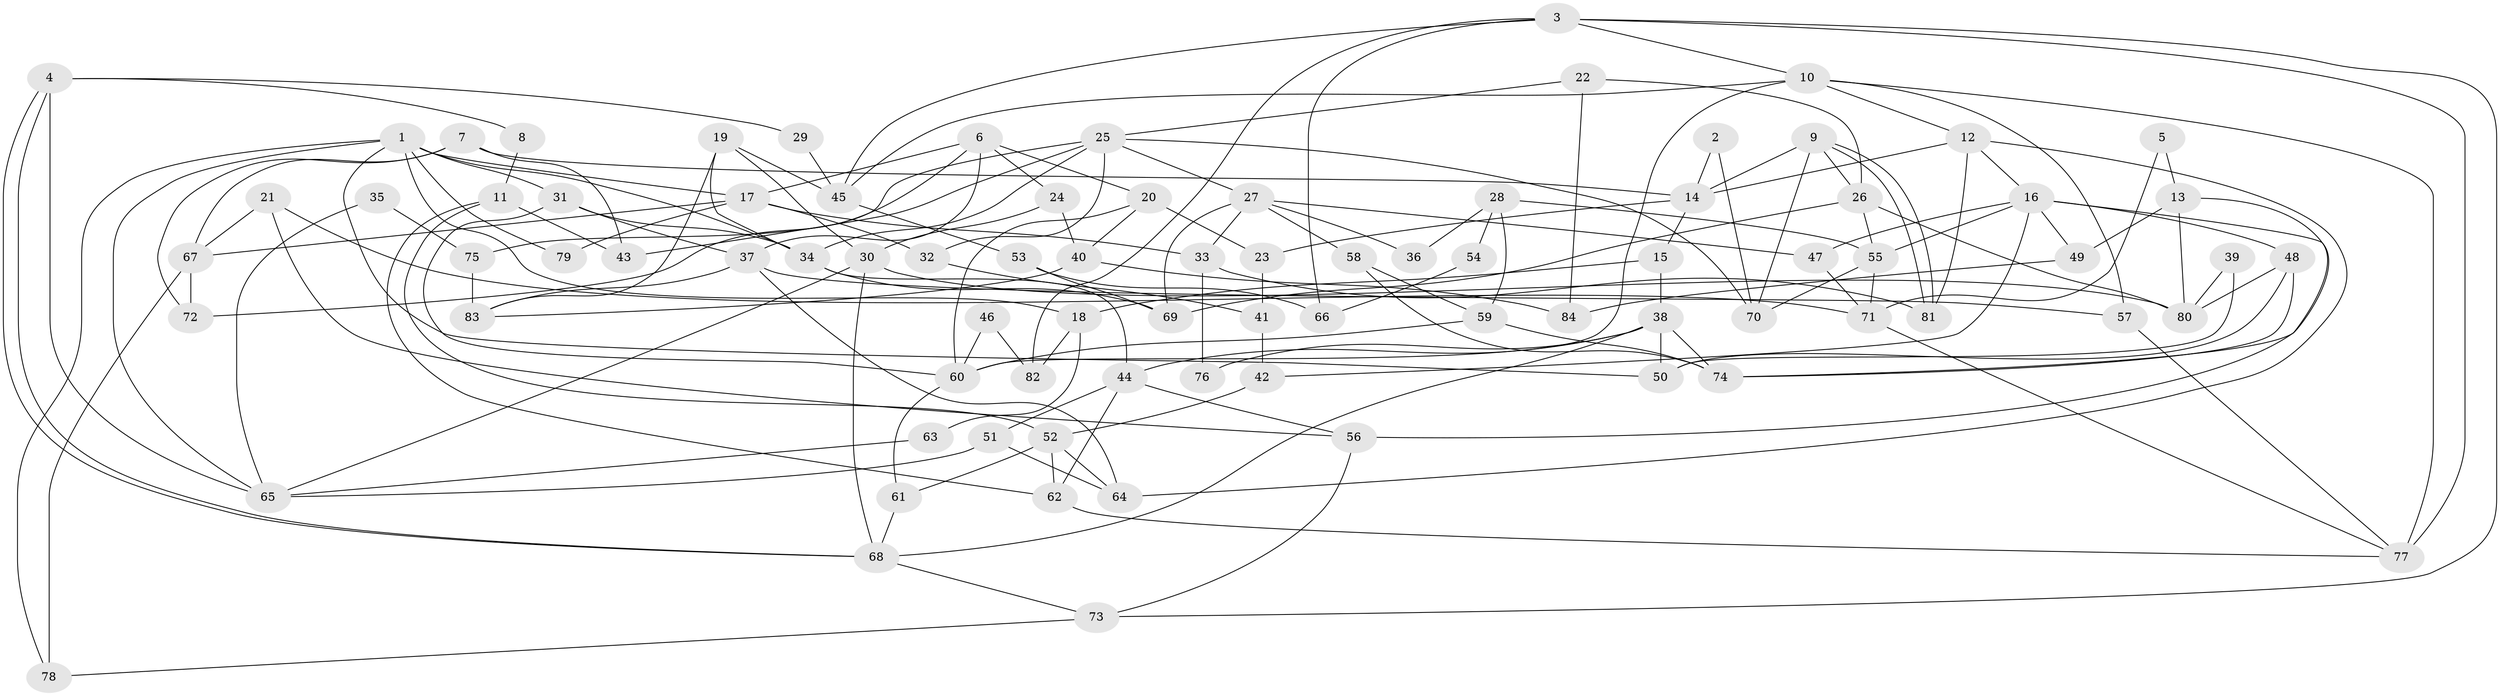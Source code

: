 // Generated by graph-tools (version 1.1) at 2025/15/03/09/25 04:15:08]
// undirected, 84 vertices, 168 edges
graph export_dot {
graph [start="1"]
  node [color=gray90,style=filled];
  1;
  2;
  3;
  4;
  5;
  6;
  7;
  8;
  9;
  10;
  11;
  12;
  13;
  14;
  15;
  16;
  17;
  18;
  19;
  20;
  21;
  22;
  23;
  24;
  25;
  26;
  27;
  28;
  29;
  30;
  31;
  32;
  33;
  34;
  35;
  36;
  37;
  38;
  39;
  40;
  41;
  42;
  43;
  44;
  45;
  46;
  47;
  48;
  49;
  50;
  51;
  52;
  53;
  54;
  55;
  56;
  57;
  58;
  59;
  60;
  61;
  62;
  63;
  64;
  65;
  66;
  67;
  68;
  69;
  70;
  71;
  72;
  73;
  74;
  75;
  76;
  77;
  78;
  79;
  80;
  81;
  82;
  83;
  84;
  1 -- 34;
  1 -- 31;
  1 -- 17;
  1 -- 18;
  1 -- 50;
  1 -- 65;
  1 -- 78;
  1 -- 79;
  2 -- 14;
  2 -- 70;
  3 -- 73;
  3 -- 77;
  3 -- 10;
  3 -- 45;
  3 -- 66;
  3 -- 82;
  4 -- 68;
  4 -- 68;
  4 -- 65;
  4 -- 8;
  4 -- 29;
  5 -- 71;
  5 -- 13;
  6 -- 20;
  6 -- 17;
  6 -- 24;
  6 -- 37;
  6 -- 72;
  7 -- 67;
  7 -- 72;
  7 -- 14;
  7 -- 43;
  8 -- 11;
  9 -- 81;
  9 -- 81;
  9 -- 14;
  9 -- 26;
  9 -- 70;
  10 -- 12;
  10 -- 45;
  10 -- 57;
  10 -- 60;
  10 -- 77;
  11 -- 43;
  11 -- 52;
  11 -- 62;
  12 -- 64;
  12 -- 16;
  12 -- 14;
  12 -- 81;
  13 -- 80;
  13 -- 74;
  13 -- 49;
  14 -- 15;
  14 -- 23;
  15 -- 38;
  15 -- 18;
  16 -- 42;
  16 -- 55;
  16 -- 47;
  16 -- 48;
  16 -- 49;
  16 -- 56;
  17 -- 33;
  17 -- 32;
  17 -- 67;
  17 -- 79;
  18 -- 63;
  18 -- 82;
  19 -- 34;
  19 -- 45;
  19 -- 30;
  19 -- 83;
  20 -- 60;
  20 -- 40;
  20 -- 23;
  21 -- 67;
  21 -- 71;
  21 -- 56;
  22 -- 84;
  22 -- 26;
  22 -- 25;
  23 -- 41;
  24 -- 30;
  24 -- 40;
  25 -- 34;
  25 -- 27;
  25 -- 32;
  25 -- 43;
  25 -- 70;
  25 -- 75;
  26 -- 69;
  26 -- 55;
  26 -- 80;
  27 -- 47;
  27 -- 33;
  27 -- 36;
  27 -- 58;
  27 -- 69;
  28 -- 59;
  28 -- 55;
  28 -- 36;
  28 -- 54;
  29 -- 45;
  30 -- 80;
  30 -- 65;
  30 -- 68;
  31 -- 37;
  31 -- 60;
  31 -- 34;
  32 -- 41;
  33 -- 81;
  33 -- 76;
  34 -- 44;
  34 -- 69;
  35 -- 75;
  35 -- 65;
  37 -- 57;
  37 -- 64;
  37 -- 83;
  38 -- 50;
  38 -- 68;
  38 -- 44;
  38 -- 74;
  38 -- 76;
  39 -- 80;
  39 -- 50;
  40 -- 83;
  40 -- 84;
  41 -- 42;
  42 -- 52;
  44 -- 56;
  44 -- 51;
  44 -- 62;
  45 -- 53;
  46 -- 82;
  46 -- 60;
  47 -- 71;
  48 -- 74;
  48 -- 50;
  48 -- 80;
  49 -- 84;
  51 -- 65;
  51 -- 64;
  52 -- 62;
  52 -- 64;
  52 -- 61;
  53 -- 69;
  53 -- 66;
  54 -- 66;
  55 -- 70;
  55 -- 71;
  56 -- 73;
  57 -- 77;
  58 -- 74;
  58 -- 59;
  59 -- 60;
  59 -- 74;
  60 -- 61;
  61 -- 68;
  62 -- 77;
  63 -- 65;
  67 -- 78;
  67 -- 72;
  68 -- 73;
  71 -- 77;
  73 -- 78;
  75 -- 83;
}
